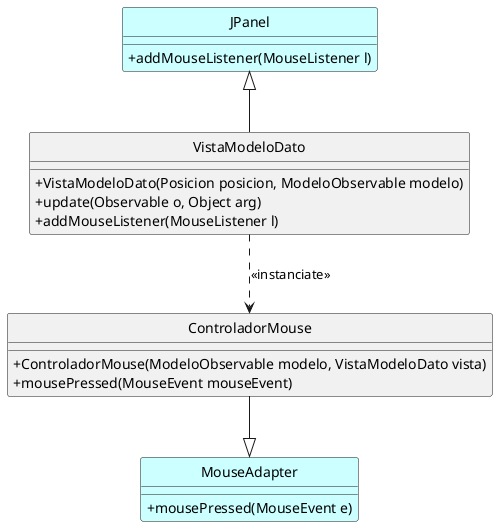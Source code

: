 @startuml
hide circle
skinparam classAttributeIconSize 0

class JPanel {
        + addMouseListener(MouseListener l)
}

class VistaModeloDato {
    + VistaModeloDato(Posicion posicion, ModeloObservable modelo)
    + update(Observable o, Object arg)
    + addMouseListener(MouseListener l)
}

class MouseAdapter {
    + mousePressed(MouseEvent e)
}


class ControladorMouse {
    + ControladorMouse(ModeloObservable modelo, VistaModeloDato vista)
    + mousePressed(MouseEvent mouseEvent)
}

JPanel <|-- VistaModeloDato

ControladorMouse --|> MouseAdapter

VistaModeloDato ..> ControladorMouse: "<<instanciate>>"


class JPanel #CCFFFF
class MouseAdapter #CCFFFF

@enduml
